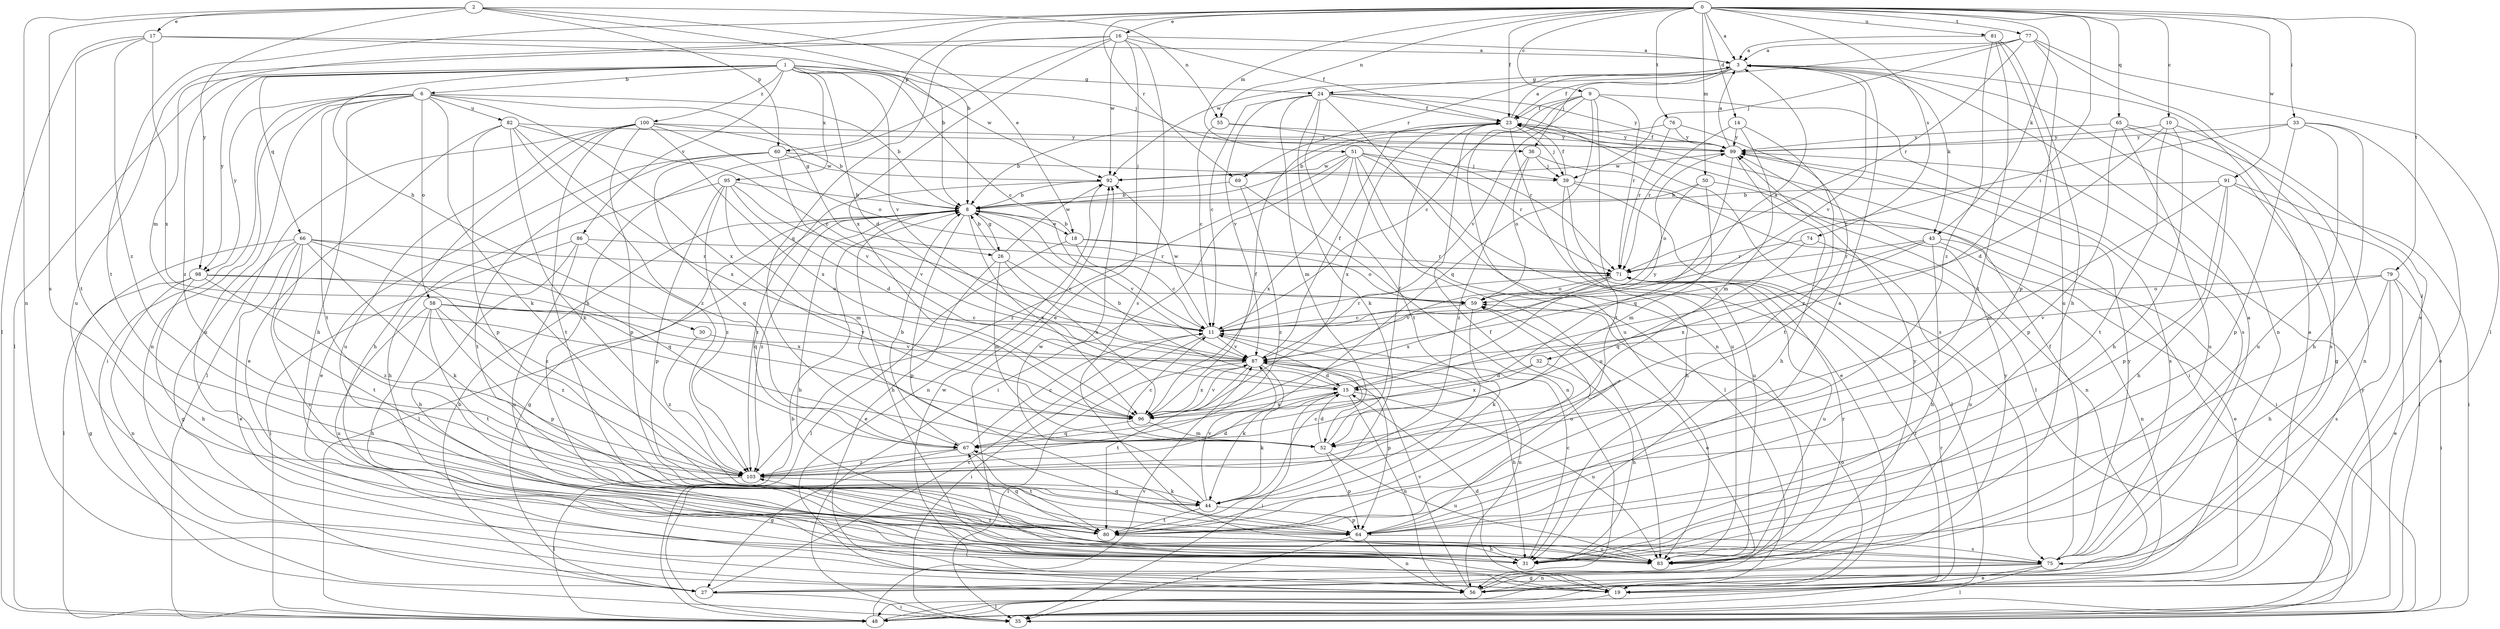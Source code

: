 strict digraph  {
0;
1;
2;
3;
6;
8;
9;
10;
11;
14;
15;
16;
17;
18;
19;
23;
24;
26;
27;
30;
31;
32;
33;
35;
36;
39;
43;
44;
48;
50;
51;
52;
55;
56;
58;
59;
60;
64;
65;
66;
67;
69;
71;
74;
75;
76;
77;
79;
80;
81;
82;
83;
86;
87;
91;
92;
95;
96;
98;
99;
100;
103;
0 -> 3  [label=a];
0 -> 9  [label=c];
0 -> 10  [label=c];
0 -> 14  [label=d];
0 -> 16  [label=e];
0 -> 23  [label=f];
0 -> 32  [label=i];
0 -> 33  [label=i];
0 -> 43  [label=k];
0 -> 50  [label=m];
0 -> 51  [label=m];
0 -> 52  [label=m];
0 -> 55  [label=n];
0 -> 60  [label=p];
0 -> 65  [label=q];
0 -> 69  [label=r];
0 -> 74  [label=s];
0 -> 76  [label=t];
0 -> 77  [label=t];
0 -> 79  [label=t];
0 -> 80  [label=t];
0 -> 81  [label=u];
0 -> 91  [label=w];
1 -> 6  [label=b];
1 -> 11  [label=c];
1 -> 15  [label=d];
1 -> 24  [label=g];
1 -> 30  [label=h];
1 -> 36  [label=j];
1 -> 48  [label=l];
1 -> 66  [label=q];
1 -> 86  [label=v];
1 -> 87  [label=v];
1 -> 92  [label=w];
1 -> 95  [label=x];
1 -> 98  [label=y];
1 -> 100  [label=z];
1 -> 103  [label=z];
2 -> 8  [label=b];
2 -> 17  [label=e];
2 -> 18  [label=e];
2 -> 55  [label=n];
2 -> 56  [label=n];
2 -> 60  [label=p];
2 -> 75  [label=s];
2 -> 98  [label=y];
3 -> 23  [label=f];
3 -> 24  [label=g];
3 -> 36  [label=j];
3 -> 43  [label=k];
3 -> 56  [label=n];
3 -> 69  [label=r];
3 -> 87  [label=v];
6 -> 8  [label=b];
6 -> 26  [label=g];
6 -> 31  [label=h];
6 -> 35  [label=i];
6 -> 44  [label=k];
6 -> 56  [label=n];
6 -> 58  [label=o];
6 -> 80  [label=t];
6 -> 82  [label=u];
6 -> 83  [label=u];
6 -> 96  [label=x];
6 -> 98  [label=y];
8 -> 18  [label=e];
8 -> 26  [label=g];
8 -> 27  [label=g];
8 -> 31  [label=h];
8 -> 48  [label=l];
8 -> 64  [label=p];
8 -> 87  [label=v];
8 -> 96  [label=x];
8 -> 103  [label=z];
9 -> 11  [label=c];
9 -> 23  [label=f];
9 -> 67  [label=q];
9 -> 71  [label=r];
9 -> 75  [label=s];
9 -> 80  [label=t];
9 -> 83  [label=u];
9 -> 87  [label=v];
10 -> 15  [label=d];
10 -> 31  [label=h];
10 -> 75  [label=s];
10 -> 80  [label=t];
10 -> 99  [label=y];
11 -> 3  [label=a];
11 -> 35  [label=i];
11 -> 56  [label=n];
11 -> 71  [label=r];
11 -> 87  [label=v];
11 -> 92  [label=w];
14 -> 52  [label=m];
14 -> 71  [label=r];
14 -> 99  [label=y];
14 -> 103  [label=z];
15 -> 8  [label=b];
15 -> 35  [label=i];
15 -> 44  [label=k];
15 -> 56  [label=n];
15 -> 83  [label=u];
15 -> 96  [label=x];
15 -> 99  [label=y];
16 -> 3  [label=a];
16 -> 19  [label=e];
16 -> 23  [label=f];
16 -> 31  [label=h];
16 -> 67  [label=q];
16 -> 75  [label=s];
16 -> 83  [label=u];
16 -> 92  [label=w];
16 -> 96  [label=x];
17 -> 3  [label=a];
17 -> 8  [label=b];
17 -> 48  [label=l];
17 -> 80  [label=t];
17 -> 96  [label=x];
17 -> 103  [label=z];
18 -> 8  [label=b];
18 -> 11  [label=c];
18 -> 48  [label=l];
18 -> 59  [label=o];
18 -> 71  [label=r];
19 -> 3  [label=a];
19 -> 15  [label=d];
19 -> 48  [label=l];
19 -> 71  [label=r];
19 -> 92  [label=w];
23 -> 3  [label=a];
23 -> 8  [label=b];
23 -> 35  [label=i];
23 -> 39  [label=j];
23 -> 83  [label=u];
23 -> 96  [label=x];
23 -> 99  [label=y];
24 -> 11  [label=c];
24 -> 23  [label=f];
24 -> 44  [label=k];
24 -> 52  [label=m];
24 -> 56  [label=n];
24 -> 75  [label=s];
24 -> 80  [label=t];
24 -> 87  [label=v];
24 -> 99  [label=y];
26 -> 8  [label=b];
26 -> 11  [label=c];
26 -> 19  [label=e];
26 -> 52  [label=m];
26 -> 92  [label=w];
26 -> 96  [label=x];
27 -> 8  [label=b];
27 -> 11  [label=c];
27 -> 35  [label=i];
27 -> 59  [label=o];
30 -> 87  [label=v];
30 -> 103  [label=z];
31 -> 11  [label=c];
32 -> 15  [label=d];
32 -> 31  [label=h];
32 -> 96  [label=x];
33 -> 11  [label=c];
33 -> 19  [label=e];
33 -> 31  [label=h];
33 -> 64  [label=p];
33 -> 83  [label=u];
33 -> 99  [label=y];
36 -> 39  [label=j];
36 -> 48  [label=l];
36 -> 59  [label=o];
36 -> 103  [label=z];
39 -> 23  [label=f];
39 -> 31  [label=h];
39 -> 35  [label=i];
39 -> 48  [label=l];
39 -> 83  [label=u];
43 -> 11  [label=c];
43 -> 19  [label=e];
43 -> 31  [label=h];
43 -> 56  [label=n];
43 -> 71  [label=r];
43 -> 96  [label=x];
44 -> 11  [label=c];
44 -> 64  [label=p];
44 -> 80  [label=t];
44 -> 87  [label=v];
44 -> 92  [label=w];
48 -> 8  [label=b];
48 -> 59  [label=o];
48 -> 71  [label=r];
48 -> 87  [label=v];
48 -> 99  [label=y];
50 -> 8  [label=b];
50 -> 52  [label=m];
50 -> 56  [label=n];
50 -> 59  [label=o];
51 -> 19  [label=e];
51 -> 35  [label=i];
51 -> 39  [label=j];
51 -> 48  [label=l];
51 -> 71  [label=r];
51 -> 83  [label=u];
51 -> 92  [label=w];
51 -> 96  [label=x];
51 -> 103  [label=z];
52 -> 11  [label=c];
52 -> 15  [label=d];
52 -> 23  [label=f];
52 -> 64  [label=p];
52 -> 83  [label=u];
55 -> 11  [label=c];
55 -> 71  [label=r];
55 -> 99  [label=y];
56 -> 87  [label=v];
56 -> 99  [label=y];
58 -> 11  [label=c];
58 -> 31  [label=h];
58 -> 64  [label=p];
58 -> 80  [label=t];
58 -> 83  [label=u];
58 -> 87  [label=v];
58 -> 103  [label=z];
59 -> 11  [label=c];
59 -> 44  [label=k];
60 -> 19  [label=e];
60 -> 39  [label=j];
60 -> 67  [label=q];
60 -> 80  [label=t];
60 -> 87  [label=v];
60 -> 92  [label=w];
64 -> 3  [label=a];
64 -> 35  [label=i];
64 -> 56  [label=n];
64 -> 59  [label=o];
64 -> 67  [label=q];
64 -> 75  [label=s];
65 -> 27  [label=g];
65 -> 56  [label=n];
65 -> 64  [label=p];
65 -> 83  [label=u];
65 -> 99  [label=y];
66 -> 19  [label=e];
66 -> 27  [label=g];
66 -> 44  [label=k];
66 -> 48  [label=l];
66 -> 67  [label=q];
66 -> 71  [label=r];
66 -> 75  [label=s];
66 -> 80  [label=t];
66 -> 103  [label=z];
67 -> 8  [label=b];
67 -> 11  [label=c];
67 -> 27  [label=g];
67 -> 80  [label=t];
67 -> 103  [label=z];
69 -> 8  [label=b];
69 -> 56  [label=n];
69 -> 103  [label=z];
71 -> 59  [label=o];
71 -> 83  [label=u];
71 -> 87  [label=v];
71 -> 96  [label=x];
74 -> 67  [label=q];
74 -> 71  [label=r];
74 -> 83  [label=u];
75 -> 3  [label=a];
75 -> 19  [label=e];
75 -> 23  [label=f];
75 -> 27  [label=g];
75 -> 48  [label=l];
75 -> 56  [label=n];
75 -> 99  [label=y];
76 -> 8  [label=b];
76 -> 71  [label=r];
76 -> 80  [label=t];
76 -> 99  [label=y];
77 -> 3  [label=a];
77 -> 19  [label=e];
77 -> 39  [label=j];
77 -> 48  [label=l];
77 -> 64  [label=p];
77 -> 71  [label=r];
77 -> 92  [label=w];
79 -> 19  [label=e];
79 -> 31  [label=h];
79 -> 35  [label=i];
79 -> 59  [label=o];
79 -> 75  [label=s];
79 -> 87  [label=v];
80 -> 23  [label=f];
80 -> 31  [label=h];
80 -> 67  [label=q];
80 -> 83  [label=u];
81 -> 3  [label=a];
81 -> 31  [label=h];
81 -> 80  [label=t];
81 -> 83  [label=u];
81 -> 103  [label=z];
82 -> 11  [label=c];
82 -> 19  [label=e];
82 -> 44  [label=k];
82 -> 64  [label=p];
82 -> 96  [label=x];
82 -> 99  [label=y];
82 -> 103  [label=z];
83 -> 8  [label=b];
83 -> 71  [label=r];
83 -> 99  [label=y];
83 -> 103  [label=z];
86 -> 31  [label=h];
86 -> 48  [label=l];
86 -> 67  [label=q];
86 -> 71  [label=r];
86 -> 83  [label=u];
87 -> 15  [label=d];
87 -> 23  [label=f];
87 -> 31  [label=h];
87 -> 35  [label=i];
87 -> 44  [label=k];
87 -> 64  [label=p];
87 -> 80  [label=t];
87 -> 96  [label=x];
91 -> 8  [label=b];
91 -> 31  [label=h];
91 -> 35  [label=i];
91 -> 48  [label=l];
91 -> 52  [label=m];
91 -> 64  [label=p];
92 -> 8  [label=b];
92 -> 56  [label=n];
92 -> 103  [label=z];
95 -> 8  [label=b];
95 -> 15  [label=d];
95 -> 31  [label=h];
95 -> 52  [label=m];
95 -> 64  [label=p];
95 -> 87  [label=v];
95 -> 103  [label=z];
96 -> 23  [label=f];
96 -> 52  [label=m];
96 -> 67  [label=q];
96 -> 87  [label=v];
98 -> 27  [label=g];
98 -> 31  [label=h];
98 -> 56  [label=n];
98 -> 59  [label=o];
98 -> 96  [label=x];
98 -> 103  [label=z];
99 -> 3  [label=a];
99 -> 23  [label=f];
99 -> 31  [label=h];
99 -> 67  [label=q];
99 -> 75  [label=s];
99 -> 92  [label=w];
100 -> 8  [label=b];
100 -> 31  [label=h];
100 -> 48  [label=l];
100 -> 59  [label=o];
100 -> 64  [label=p];
100 -> 80  [label=t];
100 -> 83  [label=u];
100 -> 96  [label=x];
100 -> 99  [label=y];
103 -> 15  [label=d];
103 -> 44  [label=k];
103 -> 48  [label=l];
}
